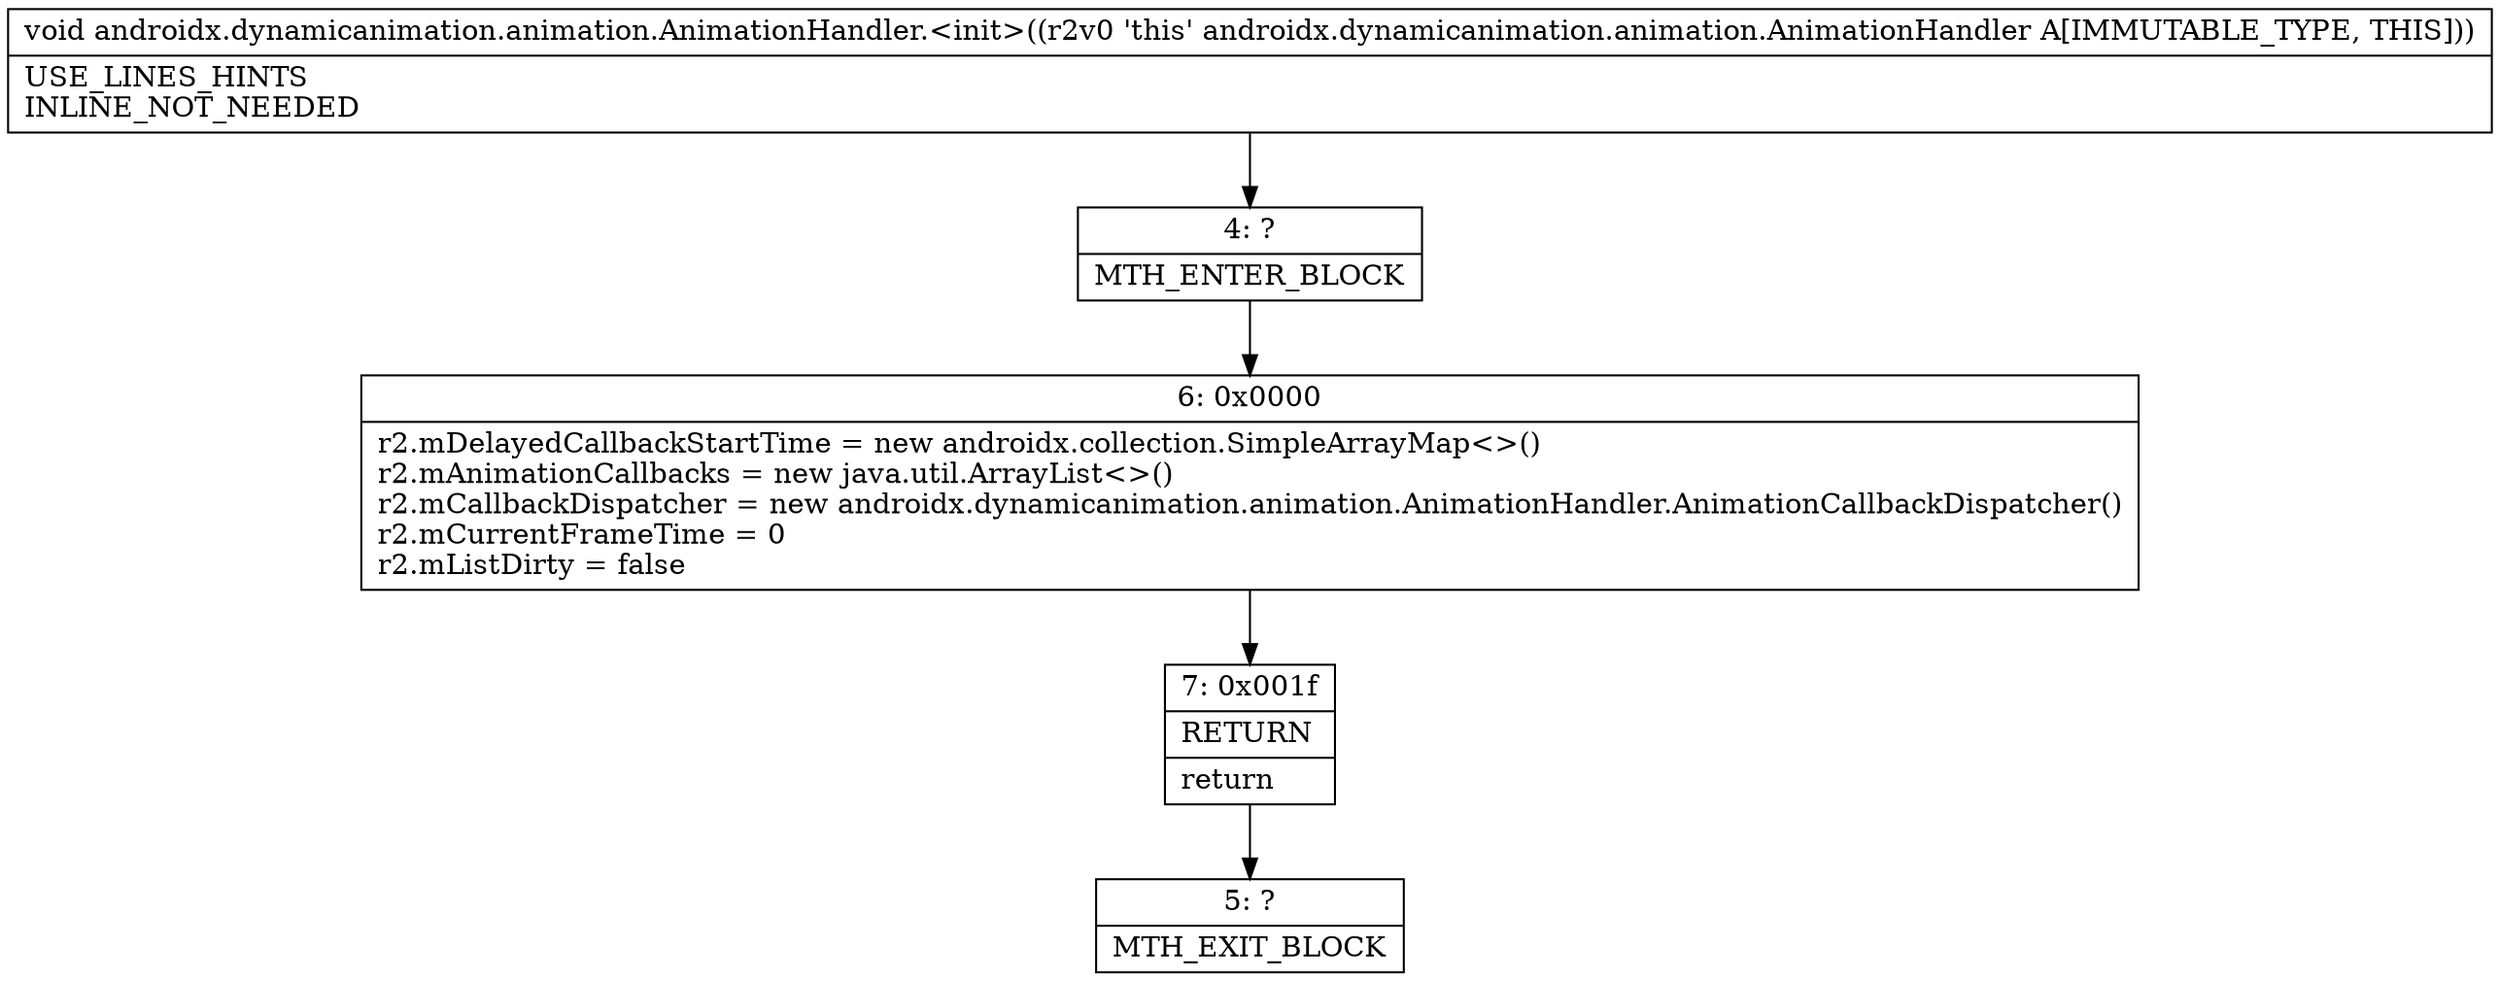 digraph "CFG forandroidx.dynamicanimation.animation.AnimationHandler.\<init\>()V" {
Node_4 [shape=record,label="{4\:\ ?|MTH_ENTER_BLOCK\l}"];
Node_6 [shape=record,label="{6\:\ 0x0000|r2.mDelayedCallbackStartTime = new androidx.collection.SimpleArrayMap\<\>()\lr2.mAnimationCallbacks = new java.util.ArrayList\<\>()\lr2.mCallbackDispatcher = new androidx.dynamicanimation.animation.AnimationHandler.AnimationCallbackDispatcher()\lr2.mCurrentFrameTime = 0\lr2.mListDirty = false\l}"];
Node_7 [shape=record,label="{7\:\ 0x001f|RETURN\l|return\l}"];
Node_5 [shape=record,label="{5\:\ ?|MTH_EXIT_BLOCK\l}"];
MethodNode[shape=record,label="{void androidx.dynamicanimation.animation.AnimationHandler.\<init\>((r2v0 'this' androidx.dynamicanimation.animation.AnimationHandler A[IMMUTABLE_TYPE, THIS]))  | USE_LINES_HINTS\lINLINE_NOT_NEEDED\l}"];
MethodNode -> Node_4;Node_4 -> Node_6;
Node_6 -> Node_7;
Node_7 -> Node_5;
}

